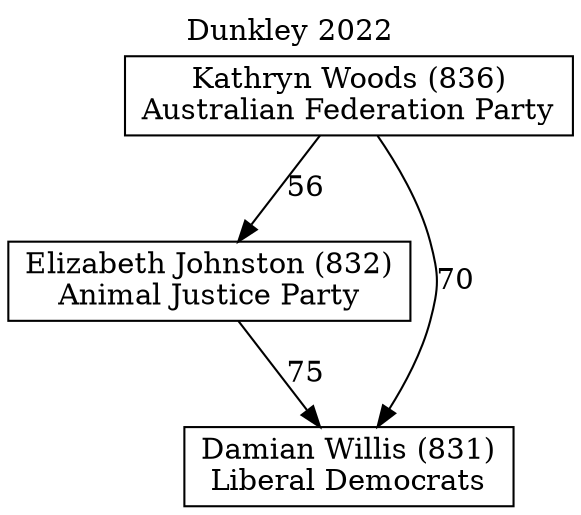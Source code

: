 // House preference flow
digraph "Damian Willis (831)_Dunkley_2022" {
	graph [label="Dunkley 2022" labelloc=t mclimit=10]
	node [shape=box]
	"Elizabeth Johnston (832)" [label="Elizabeth Johnston (832)
Animal Justice Party"]
	"Damian Willis (831)" [label="Damian Willis (831)
Liberal Democrats"]
	"Kathryn Woods (836)" [label="Kathryn Woods (836)
Australian Federation Party"]
	"Kathryn Woods (836)" -> "Elizabeth Johnston (832)" [label=56]
	"Elizabeth Johnston (832)" -> "Damian Willis (831)" [label=75]
	"Kathryn Woods (836)" -> "Damian Willis (831)" [label=70]
}
